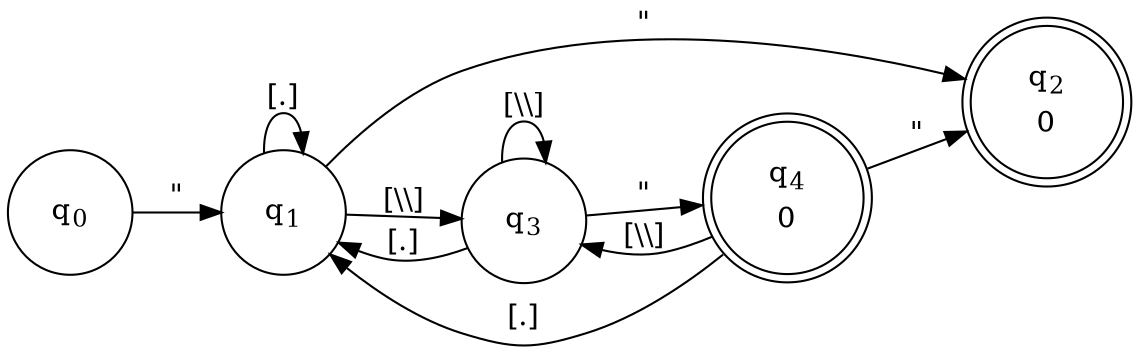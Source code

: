 digraph FFA {
rankdir=LR
node [shape=circle]
q0->q1 [label="\""]
q1->q1 [label="[.]"]
q1->q2 [label="\""]
q1->q3 [label="[\\\\]"]
q3->q1 [label="[.]"]
q3->q4 [label="\""]
q3->q3 [label="[\\\\]"]
q4->q1 [label="[.]"]
q4->q2 [label="\""]
q4->q3 [label="[\\\\]"]
q0 [label=<<TABLE BORDER="0"><TR><TD>q<SUB>0</SUB></TD></TR></TABLE>>]
q1 [label=<<TABLE BORDER="0"><TR><TD>q<SUB>1</SUB></TD></TR></TABLE>>]
q2 [label=<<TABLE BORDER="0"><TR><TD>q<SUB>2</SUB></TD></TR><TR><TD>0</TD></TR></TABLE>>,shape=doublecircle]
q3 [label=<<TABLE BORDER="0"><TR><TD>q<SUB>3</SUB></TD></TR></TABLE>>]
q4 [label=<<TABLE BORDER="0"><TR><TD>q<SUB>4</SUB></TD></TR><TR><TD>0</TD></TR></TABLE>>,shape=doublecircle]
q2,q4,q2,q4 [shape=doublecircle]
}
